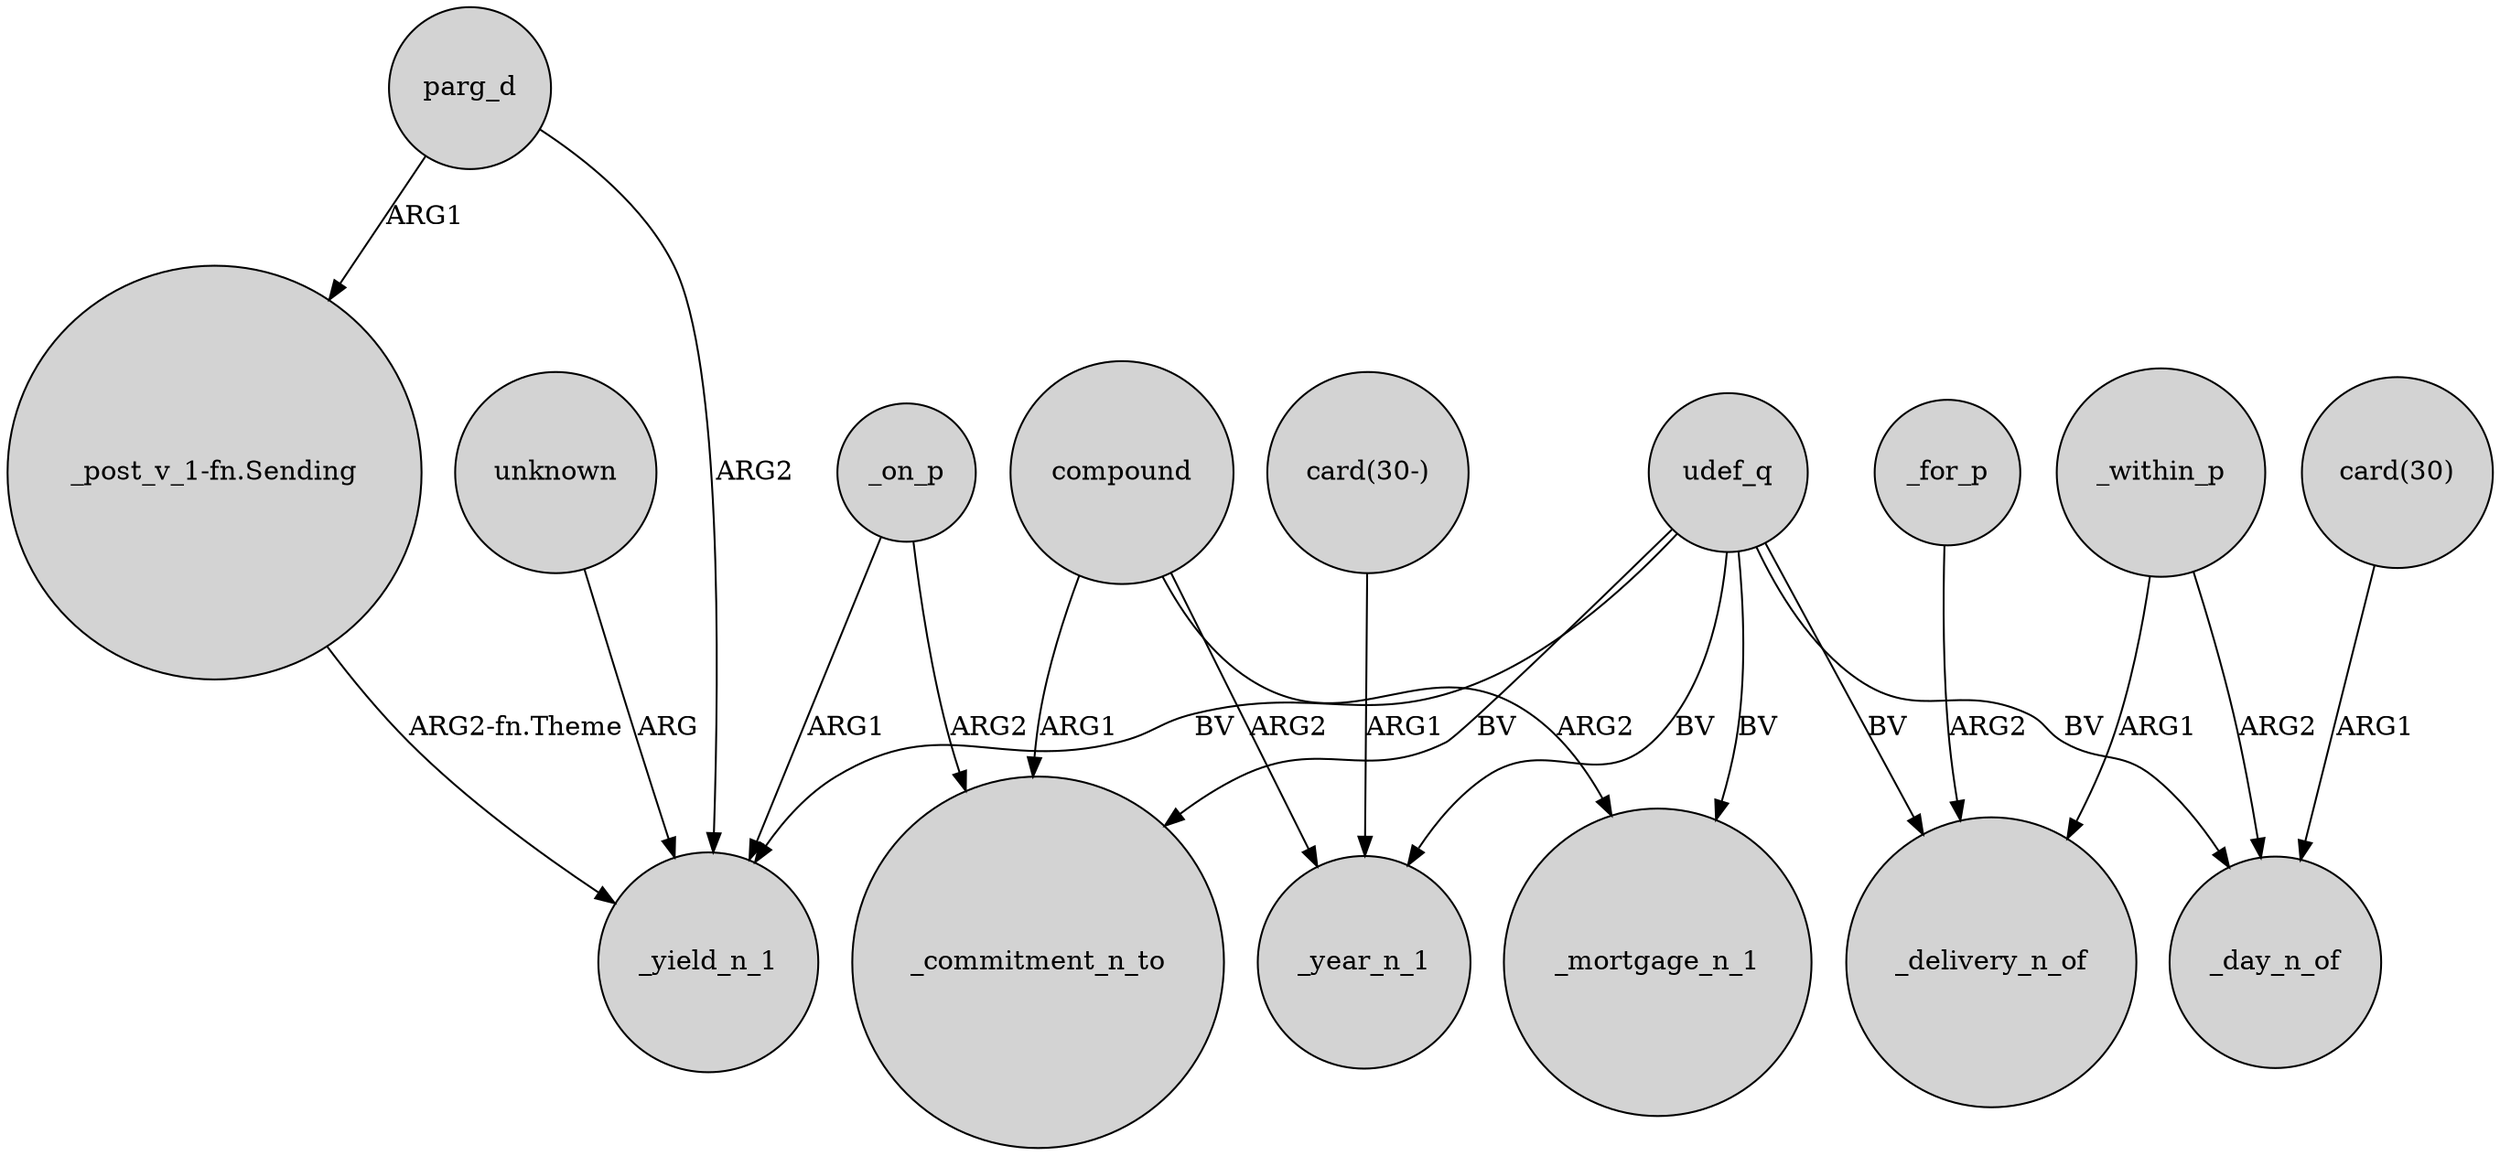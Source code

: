 digraph {
	node [shape=circle style=filled]
	"_post_v_1-fn.Sending" -> _yield_n_1 [label="ARG2-fn.Theme"]
	udef_q -> _mortgage_n_1 [label=BV]
	_on_p -> _commitment_n_to [label=ARG2]
	udef_q -> _commitment_n_to [label=BV]
	udef_q -> _delivery_n_of [label=BV]
	_within_p -> _delivery_n_of [label=ARG1]
	compound -> _mortgage_n_1 [label=ARG2]
	"card(30-)" -> _year_n_1 [label=ARG1]
	udef_q -> _day_n_of [label=BV]
	parg_d -> _yield_n_1 [label=ARG2]
	unknown -> _yield_n_1 [label=ARG]
	_for_p -> _delivery_n_of [label=ARG2]
	parg_d -> "_post_v_1-fn.Sending" [label=ARG1]
	udef_q -> _year_n_1 [label=BV]
	_on_p -> _yield_n_1 [label=ARG1]
	_within_p -> _day_n_of [label=ARG2]
	"card(30)" -> _day_n_of [label=ARG1]
	udef_q -> _yield_n_1 [label=BV]
	compound -> _year_n_1 [label=ARG2]
	compound -> _commitment_n_to [label=ARG1]
}
